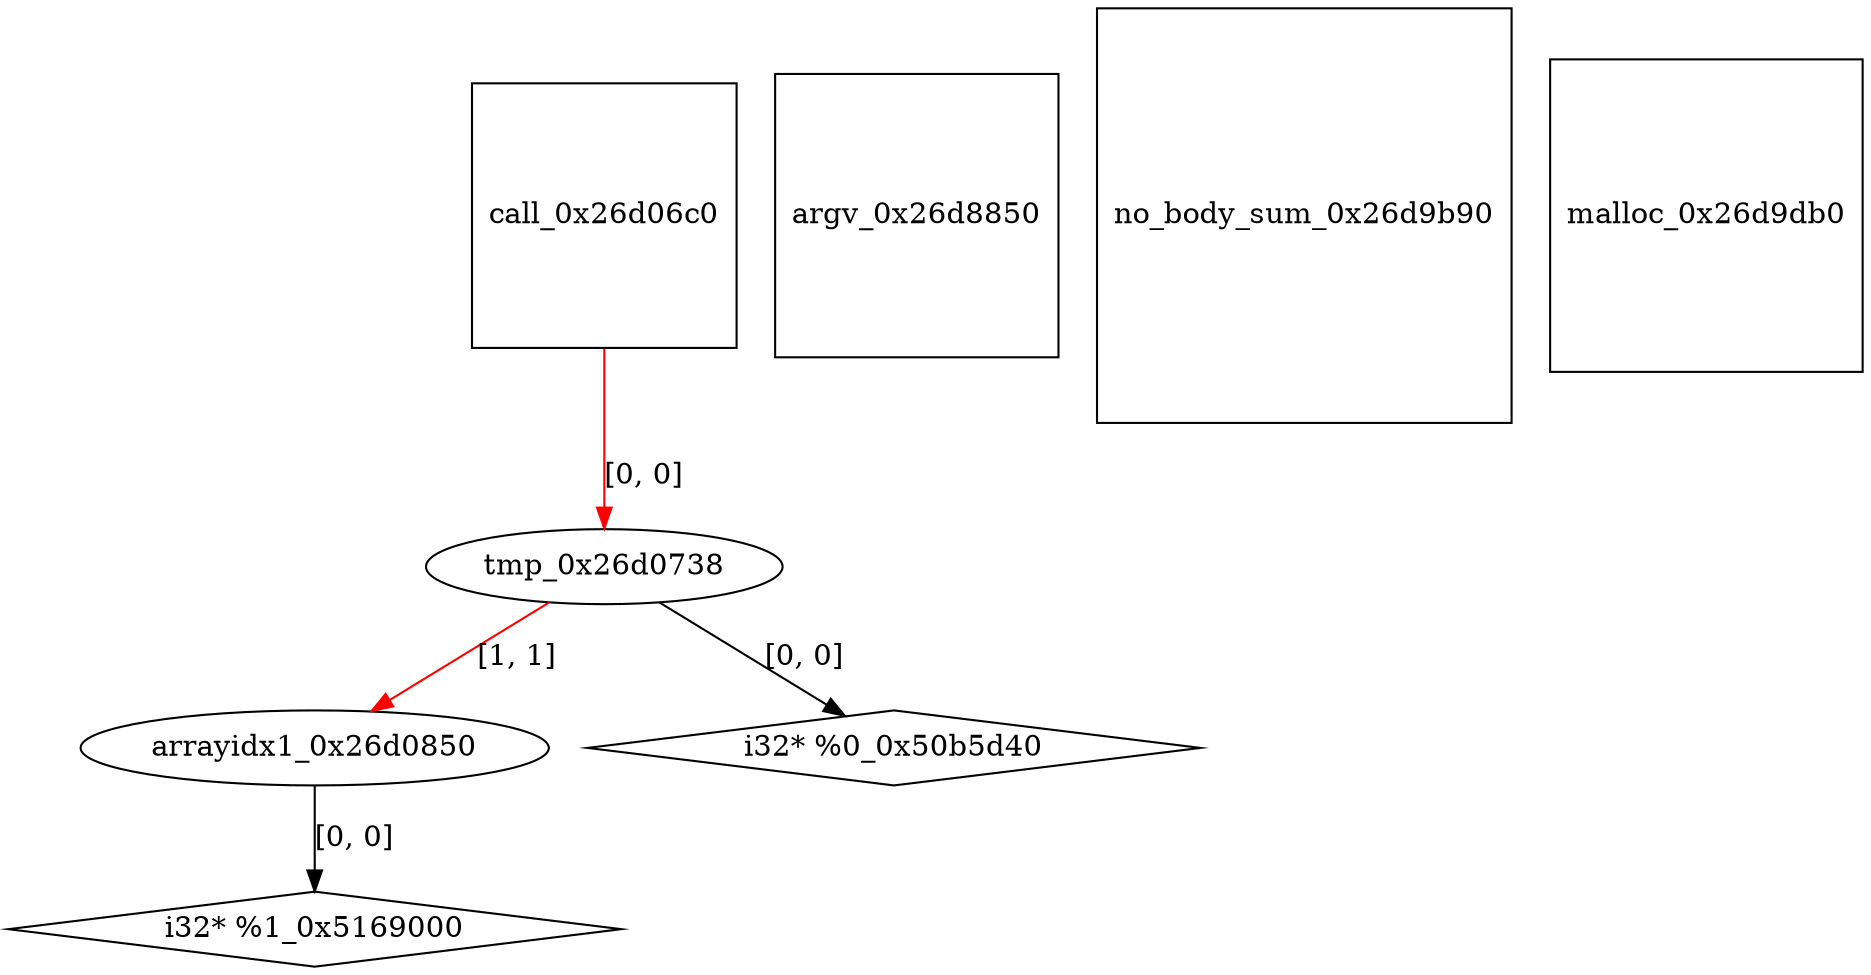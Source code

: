 digraph grafico {
"call_0x26d06c0" [shape=square];
"tmp_0x26d0738" [shape=ellipse];
"call_0x26d06c0" -> "tmp_0x26d0738" [label="[0, 0]",color=red];
"arrayidx1_0x26d0850" [shape=ellipse];
"tmp_0x26d0738" -> "arrayidx1_0x26d0850" [label="[1, 1]",color=red];
"argv_0x26d8850" [shape=square];
"no_body_sum_0x26d9b90" [shape=square];
"malloc_0x26d9db0" [shape=square];
"i32* %0_0x50b5d40" [shape=diamond];
"tmp_0x26d0738" -> "i32* %0_0x50b5d40" [label="[0, 0]"];
"i32* %1_0x5169000" [shape=diamond];
"arrayidx1_0x26d0850" -> "i32* %1_0x5169000" [label="[0, 0]"];
}